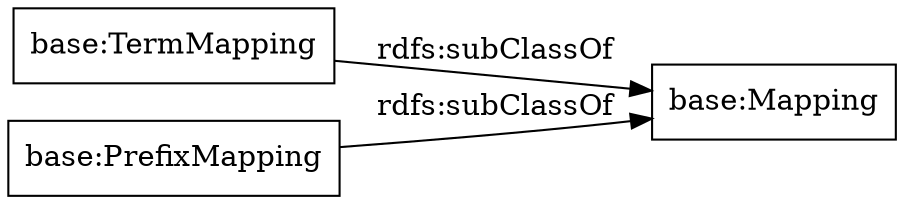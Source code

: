 digraph ar2dtool_diagram { 
rankdir=LR;
size="1000"
node [shape = rectangle, color="black"]; "base:TermMapping" "base:PrefixMapping" "base:Mapping" ; /*classes style*/
	"base:PrefixMapping" -> "base:Mapping" [ label = "rdfs:subClassOf" ];
	"base:TermMapping" -> "base:Mapping" [ label = "rdfs:subClassOf" ];

}
